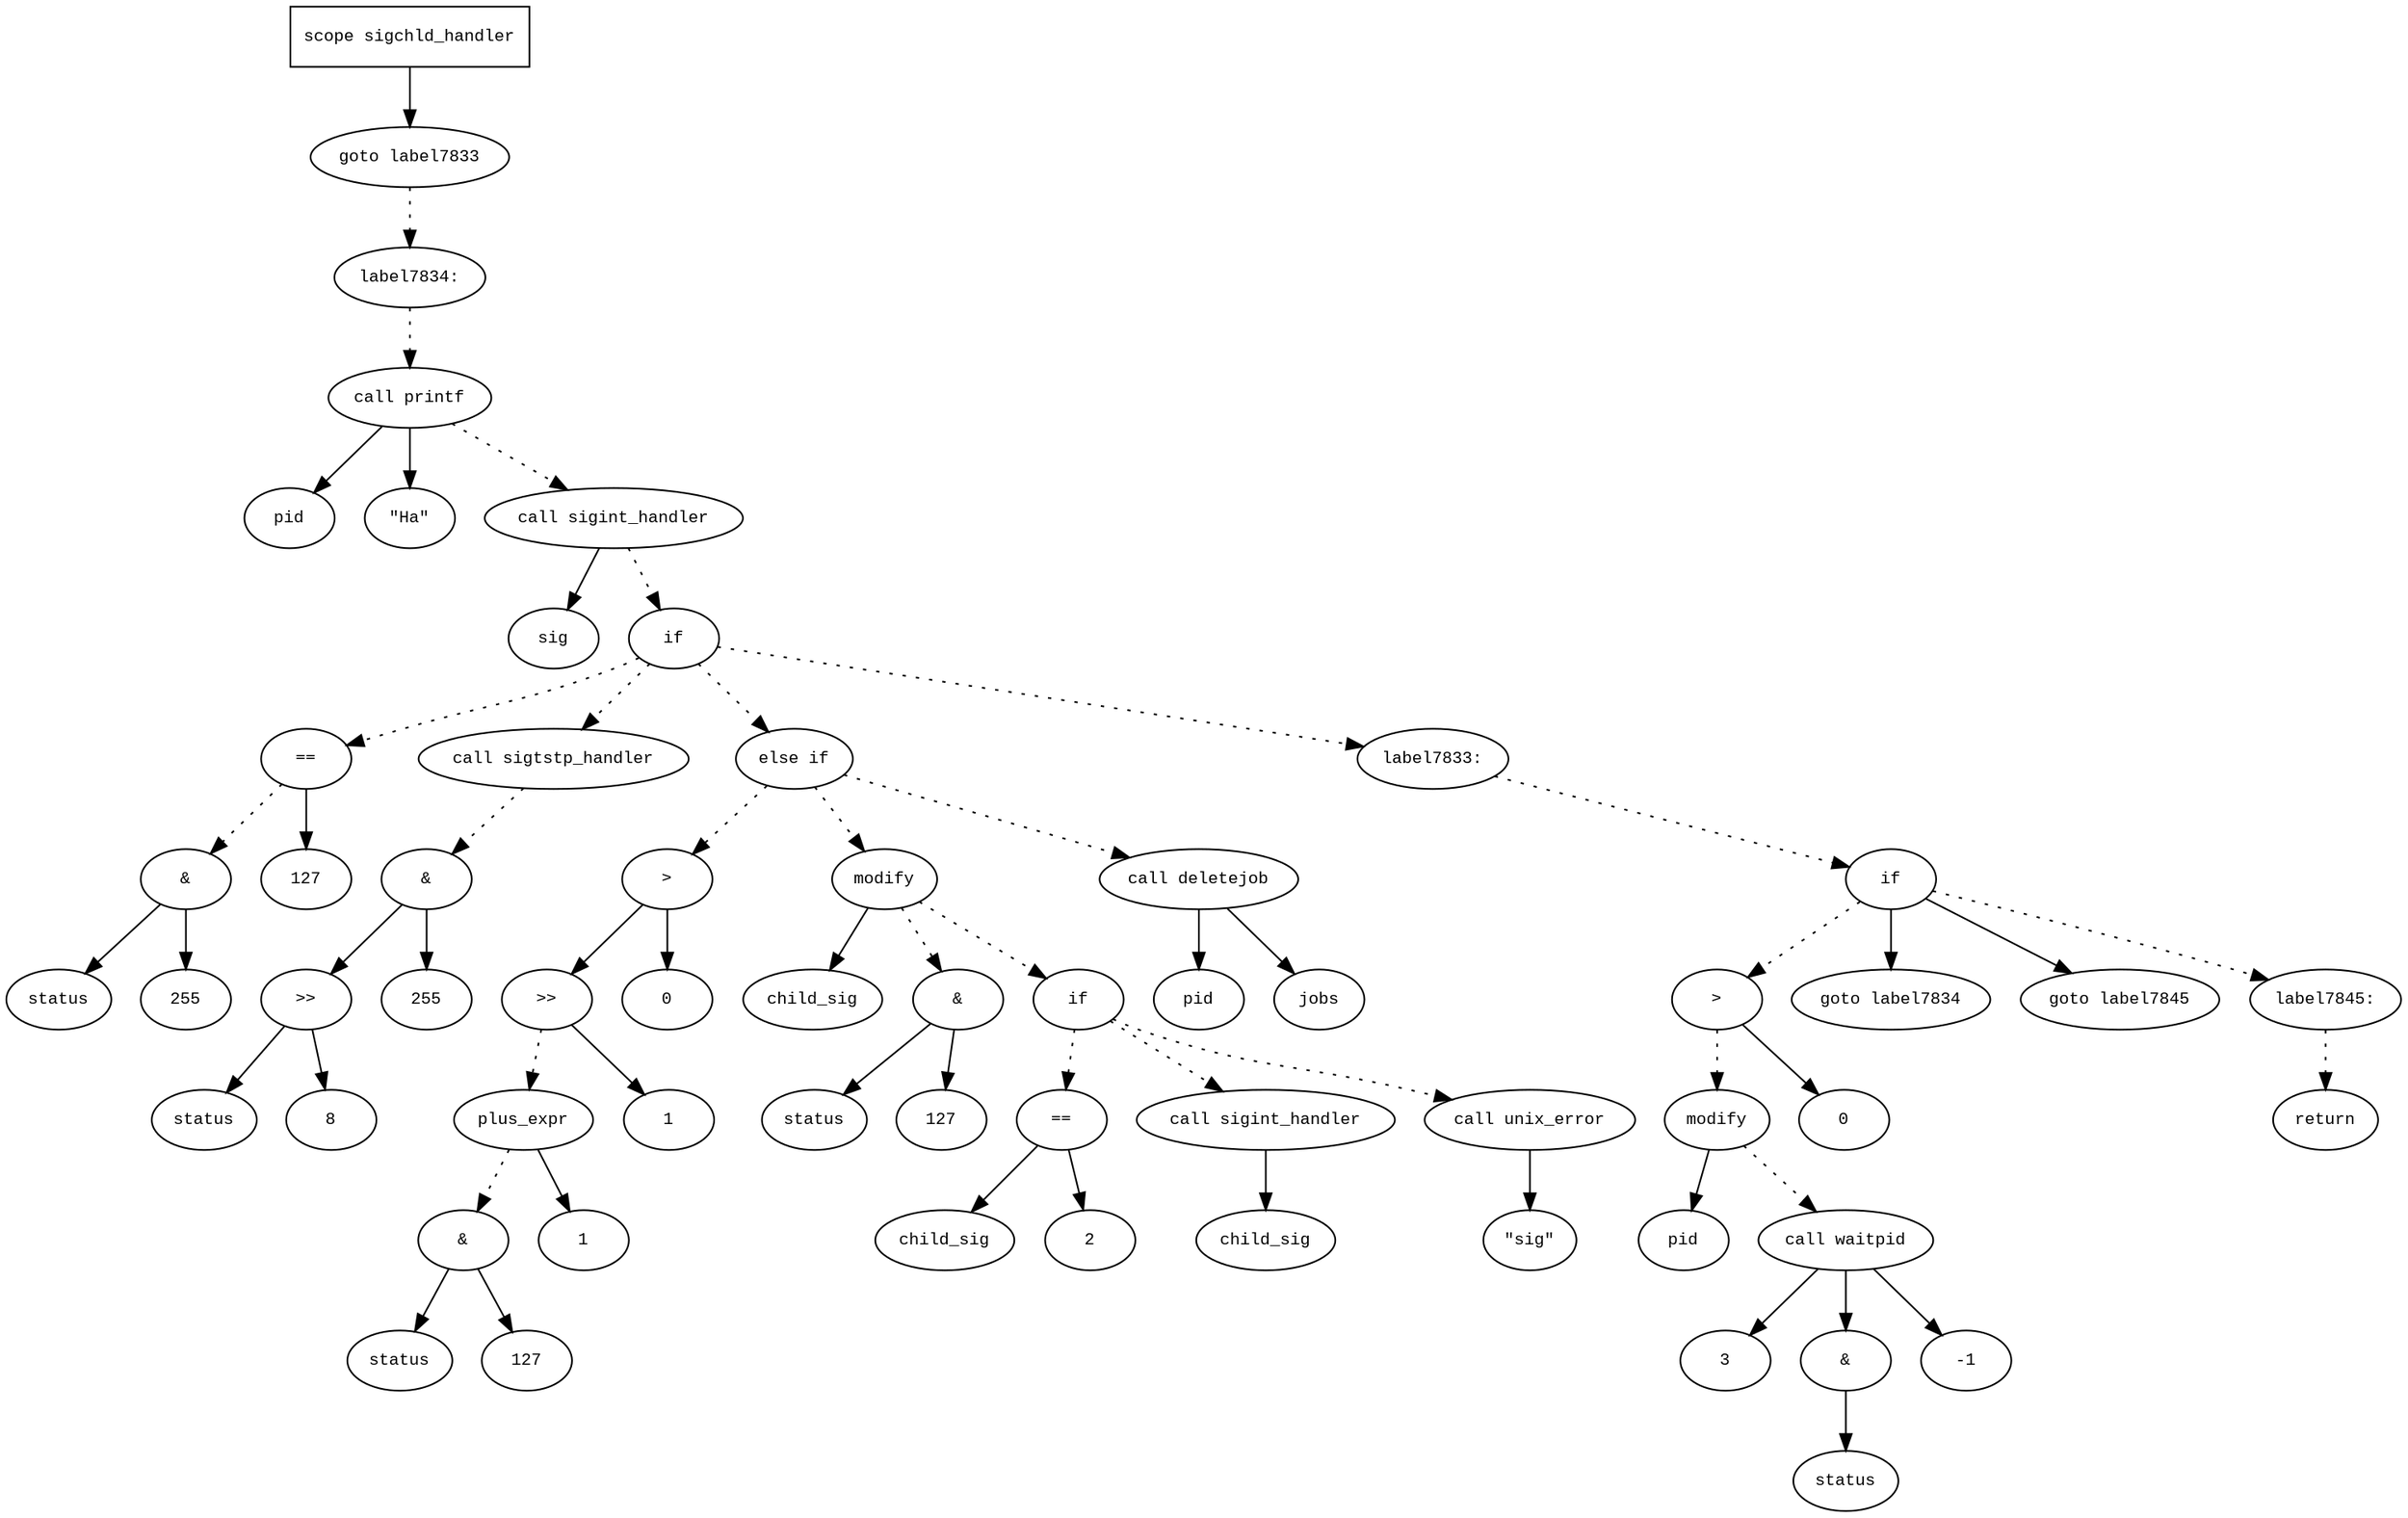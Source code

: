 digraph AST {
  graph [fontname="Times New Roman",fontsize=10];
  node  [fontname="Courier New",fontsize=10];
  edge  [fontname="Times New Roman",fontsize=10];

  node1 [label="scope sigchld_handler",shape=box];
  node2 [label="goto label7833",shape=ellipse];
  node1 -> node2;
  node3 [label="label7834:",shape=ellipse];
  node2 -> node3 [style=dotted];
  node4 [label="call printf",shape=ellipse];
  node5 [label="pid",shape=ellipse];
  node4 -> node5;
  node6 [label="\"Ha\"",shape=ellipse];
  node4 -> node6;
  node3 -> node4 [style=dotted];
  node7 [label="call sigint_handler",shape=ellipse];
  node8 [label="sig",shape=ellipse];
  node7 -> node8;
  node4 -> node7 [style=dotted];
  node9 [label="if",shape=ellipse];
  node7 -> node9 [style=dotted];
  node10 [label="==",shape=ellipse];
  node11 [label="&",shape=ellipse];
  node12 [label="status",shape=ellipse];
  node11 -> node12;
  node13 [label="255",shape=ellipse];
  node11 -> node13;
  node10 -> node11 [style=dotted];
  node14 [label="127",shape=ellipse];
  node10 -> node14;
  node9 -> node10 [style=dotted];
  node15 [label="call sigtstp_handler",shape=ellipse];
  node16 [label="&",shape=ellipse];
  node17 [label=">>",shape=ellipse];
  node18 [label="status",shape=ellipse];
  node17 -> node18;
  node19 [label="8",shape=ellipse];
  node17 -> node19;
  node16 -> node17;
  node20 [label="255",shape=ellipse];
  node16 -> node20;
  node15 -> node16 [style=dotted];
  node9 -> node15 [style=dotted];
  node21 [label="else if",shape=ellipse];
  node9 -> node21 [style=dotted];
  node22 [label=">",shape=ellipse];
  node23 [label=">>",shape=ellipse];
  node24 [label="plus_expr",shape=ellipse];
  node25 [label="&",shape=ellipse];
  node26 [label="status",shape=ellipse];
  node25 -> node26;
  node27 [label="127",shape=ellipse];
  node25 -> node27;
  node24 -> node25 [style=dotted];
  node28 [label="1",shape=ellipse];
  node24 -> node28;
  node23 -> node24 [style=dotted];
  node29 [label="1",shape=ellipse];
  node23 -> node29;
  node22 -> node23;
  node30 [label="0",shape=ellipse];
  node22 -> node30;
  node21 -> node22 [style=dotted];
  node31 [label="modify",shape=ellipse];
  node32 [label="child_sig",shape=ellipse];
  node31 -> node32;
  node33 [label="&",shape=ellipse];
  node34 [label="status",shape=ellipse];
  node33 -> node34;
  node35 [label="127",shape=ellipse];
  node33 -> node35;
  node31 -> node33 [style=dotted];
  node21 -> node31 [style=dotted];
  node36 [label="if",shape=ellipse];
  node31 -> node36 [style=dotted];
  node37 [label="==",shape=ellipse];
  node38 [label="child_sig",shape=ellipse];
  node37 -> node38;
  node39 [label="2",shape=ellipse];
  node37 -> node39;
  node36 -> node37 [style=dotted];
  node40 [label="call sigint_handler",shape=ellipse];
  node41 [label="child_sig",shape=ellipse];
  node40 -> node41;
  node36 -> node40 [style=dotted];
  node42 [label="call unix_error",shape=ellipse];
  node43 [label="\"sig\"",shape=ellipse];
  node42 -> node43;
  node36 -> node42 [style=dotted];
  node44 [label="call deletejob",shape=ellipse];
  node45 [label="pid",shape=ellipse];
  node44 -> node45;
  node46 [label="jobs",shape=ellipse];
  node44 -> node46;
  node21 -> node44 [style=dotted];
  node47 [label="label7833:",shape=ellipse];
  node9 -> node47 [style=dotted];
  node48 [label="if",shape=ellipse];
  node47 -> node48 [style=dotted];
  node49 [label=">",shape=ellipse];
  node50 [label="modify",shape=ellipse];
  node51 [label="pid",shape=ellipse];
  node50 -> node51;
  node52 [label="call waitpid",shape=ellipse];
  node53 [label="3",shape=ellipse];
  node52 -> node53;
  node54 [label="&",shape=ellipse];
  node52 -> node54;
  node55 [label="status",shape=ellipse];
  node54 -> node55;
  node56 [label="-1",shape=ellipse];
  node52 -> node56;
  node50 -> node52 [style=dotted];
  node49 -> node50 [style=dotted];
  node57 [label="0",shape=ellipse];
  node49 -> node57;
  node48 -> node49 [style=dotted];
  node58 [label="goto label7834",shape=ellipse];
  node48 -> node58;
  node59 [label="goto label7845",shape=ellipse];
  node48 -> node59;
  node60 [label="label7845:",shape=ellipse];
  node48 -> node60 [style=dotted];
  node61 [label="return",shape=ellipse];
  node60 -> node61 [style=dotted];
} 